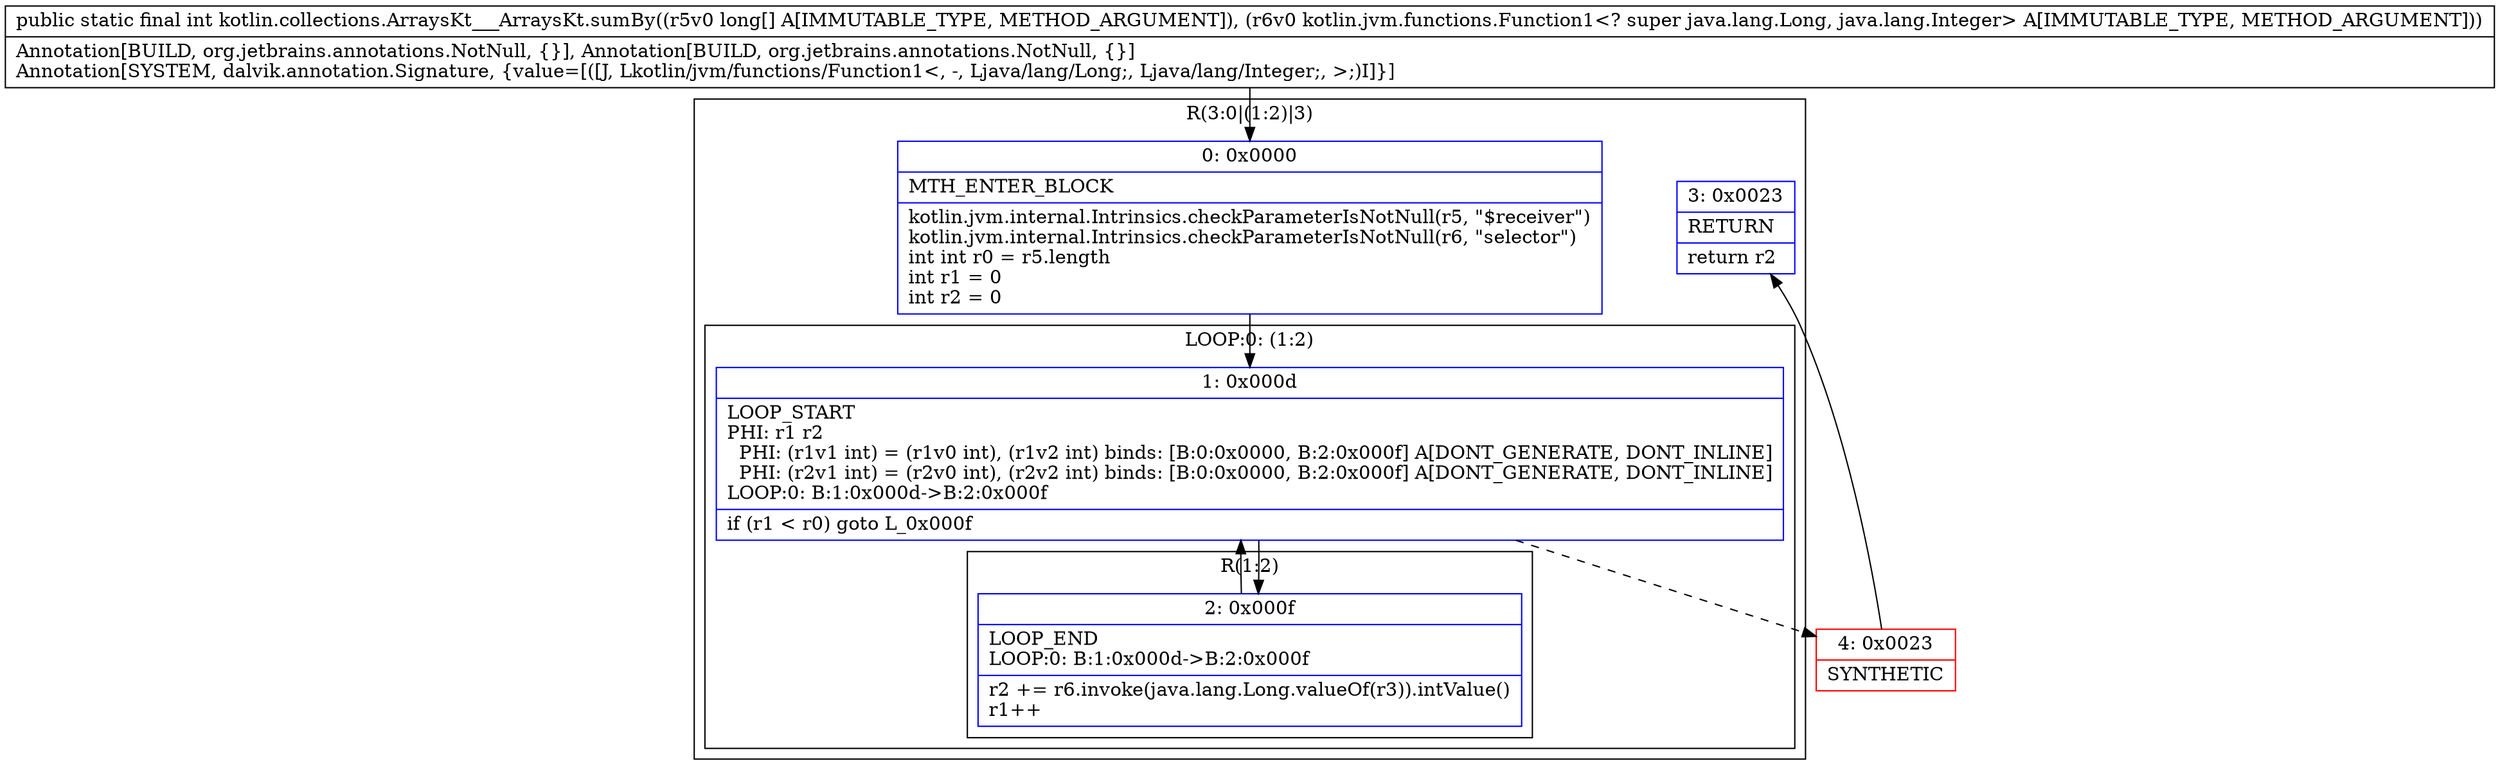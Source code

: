 digraph "CFG forkotlin.collections.ArraysKt___ArraysKt.sumBy([JLkotlin\/jvm\/functions\/Function1;)I" {
subgraph cluster_Region_1401332743 {
label = "R(3:0|(1:2)|3)";
node [shape=record,color=blue];
Node_0 [shape=record,label="{0\:\ 0x0000|MTH_ENTER_BLOCK\l|kotlin.jvm.internal.Intrinsics.checkParameterIsNotNull(r5, \"$receiver\")\lkotlin.jvm.internal.Intrinsics.checkParameterIsNotNull(r6, \"selector\")\lint int r0 = r5.length\lint r1 = 0\lint r2 = 0\l}"];
subgraph cluster_LoopRegion_1952733332 {
label = "LOOP:0: (1:2)";
node [shape=record,color=blue];
Node_1 [shape=record,label="{1\:\ 0x000d|LOOP_START\lPHI: r1 r2 \l  PHI: (r1v1 int) = (r1v0 int), (r1v2 int) binds: [B:0:0x0000, B:2:0x000f] A[DONT_GENERATE, DONT_INLINE]\l  PHI: (r2v1 int) = (r2v0 int), (r2v2 int) binds: [B:0:0x0000, B:2:0x000f] A[DONT_GENERATE, DONT_INLINE]\lLOOP:0: B:1:0x000d\-\>B:2:0x000f\l|if (r1 \< r0) goto L_0x000f\l}"];
subgraph cluster_Region_667335542 {
label = "R(1:2)";
node [shape=record,color=blue];
Node_2 [shape=record,label="{2\:\ 0x000f|LOOP_END\lLOOP:0: B:1:0x000d\-\>B:2:0x000f\l|r2 += r6.invoke(java.lang.Long.valueOf(r3)).intValue()\lr1++\l}"];
}
}
Node_3 [shape=record,label="{3\:\ 0x0023|RETURN\l|return r2\l}"];
}
Node_4 [shape=record,color=red,label="{4\:\ 0x0023|SYNTHETIC\l}"];
MethodNode[shape=record,label="{public static final int kotlin.collections.ArraysKt___ArraysKt.sumBy((r5v0 long[] A[IMMUTABLE_TYPE, METHOD_ARGUMENT]), (r6v0 kotlin.jvm.functions.Function1\<? super java.lang.Long, java.lang.Integer\> A[IMMUTABLE_TYPE, METHOD_ARGUMENT]))  | Annotation[BUILD, org.jetbrains.annotations.NotNull, \{\}], Annotation[BUILD, org.jetbrains.annotations.NotNull, \{\}]\lAnnotation[SYSTEM, dalvik.annotation.Signature, \{value=[([J, Lkotlin\/jvm\/functions\/Function1\<, \-, Ljava\/lang\/Long;, Ljava\/lang\/Integer;, \>;)I]\}]\l}"];
MethodNode -> Node_0;
Node_0 -> Node_1;
Node_1 -> Node_2;
Node_1 -> Node_4[style=dashed];
Node_2 -> Node_1;
Node_4 -> Node_3;
}

